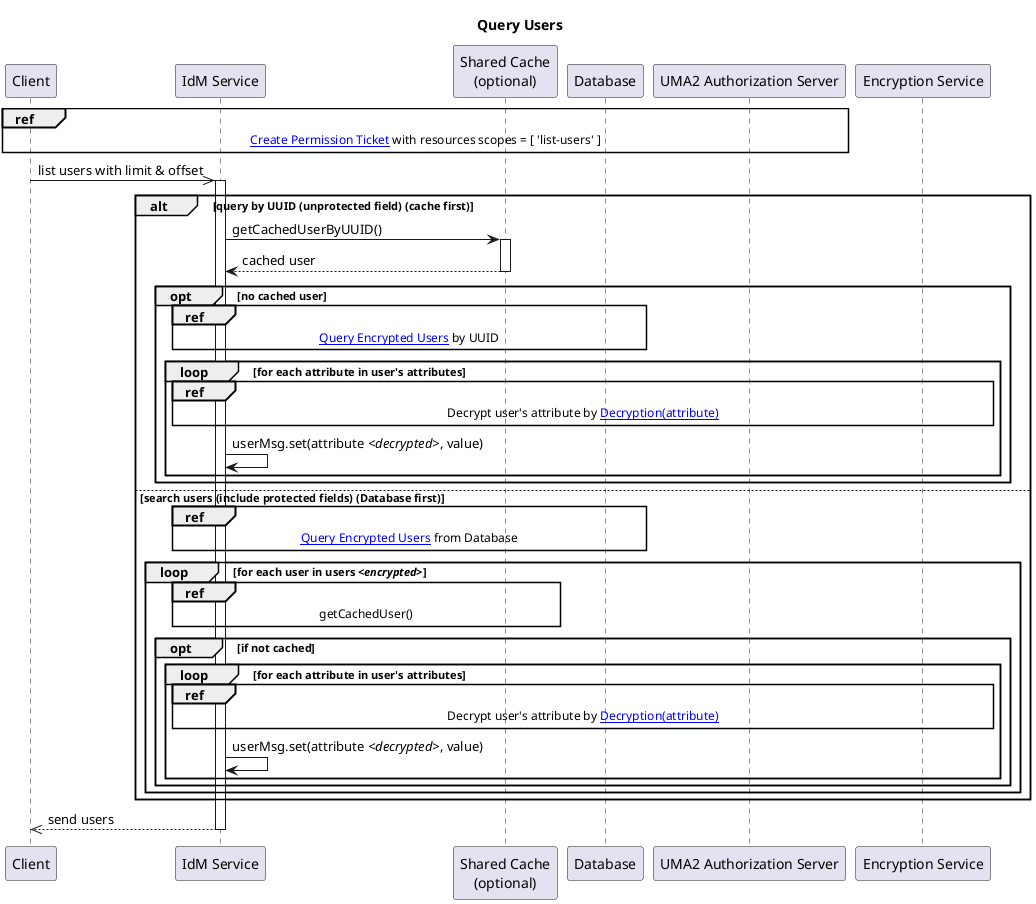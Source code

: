 @startuml
title Query Users

participant "Client" as client
participant "IdM Service" as idm
participant "Shared Cache\n(optional)" as cache
participant "Database" as db
participant "UMA2 Authorization Server" as as
participant "Encryption Service" as es

ref over client, idm, as
    [[$getBaseUrl()/plantuml/IdM/create-permission-ticket.function.puml{} Create Permission Ticket]] with resources scopes = [ 'list-users' ]
end

client ->> idm : list users with limit & offset
activate idm

alt query by UUID (unprotected field) (cache first)
    idm -> cache : getCachedUserByUUID()
    activate cache
        idm <-- cache : cached user
    deactivate cache

    opt no cached user
        ref over idm, db
            [[$getBaseUrl()/plantuml/IdM/query-encrypted-users.function.puml Query Encrypted Users]] by UUID
        end

        loop for each attribute in user's attributes
            ref over idm, es
                Decrypt user's attribute by [[$getBaseUrl()/plantuml/IdM/decryption.function.puml{} Decryption(attribute)]]
            end

            idm -> idm : userMsg.set(attribute //<decrypted>//, value)
        end
    end
else search users (include protected fields) (Database first)
    ref over idm, db
        [[$getBaseUrl()/plantuml/IdM/query-encrypted-users.function.puml Query Encrypted Users]] from Database
    end

    loop for each user in users <//encrypted//>
        ref over idm, cache
            getCachedUser()
        end
        opt if not cached
            loop for each attribute in user's attributes
                ref over idm, es
                    Decrypt user's attribute by [[$getBaseUrl()/plantuml/IdM/decryption.function.puml{} Decryption(attribute)]]
                end

                idm -> idm : userMsg.set(attribute //<decrypted>//, value)
            end
        end
    end
end

client <<-- idm : send users

deactivate idm
@enduml


